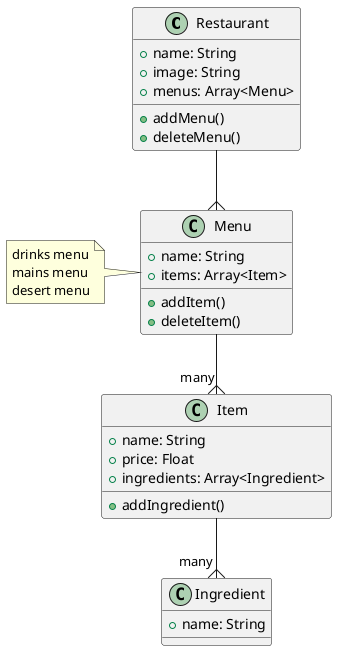 @startuml
class Restaurant {
    + name: String
    + image: String
    + menus: Array<Menu>
    + addMenu()
    + deleteMenu()
}
class Menu{
    + name: String
    + items: Array<Item>
    + addItem()
    + deleteItem()
}

class Item {
    + name: String
    + price: Float
    + ingredients: Array<Ingredient>
    + addIngredient()
}

class Ingredient {
    + name: String
}
note left of Menu: drinks menu\nmains menu\ndesert menu
Restaurant--{Menu
Menu--{ "many" Item
Item--{ "many" Ingredient
@enduml